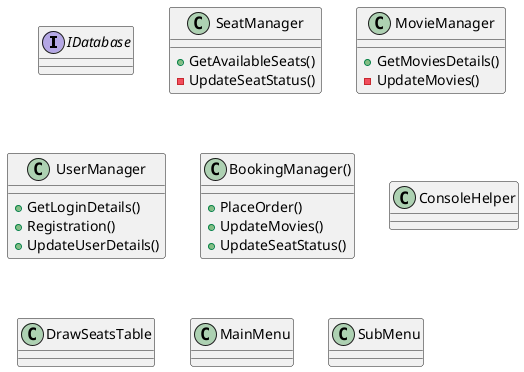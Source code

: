 ﻿@startuml

interface IDatabase


class SeatManager
{
 + GetAvailableSeats()
 - UpdateSeatStatus()
}
class MovieManager
{
 + GetMoviesDetails()
 - UpdateMovies()
}
class UserManager
{
+ GetLoginDetails()
+ Registration()
+ UpdateUserDetails()
}

class BookingManager()
{
+ PlaceOrder()
+ UpdateMovies()
+ UpdateSeatStatus()
}

class ConsoleHelper
class DrawSeatsTable

class MainMenu
class SubMenu


@enduml